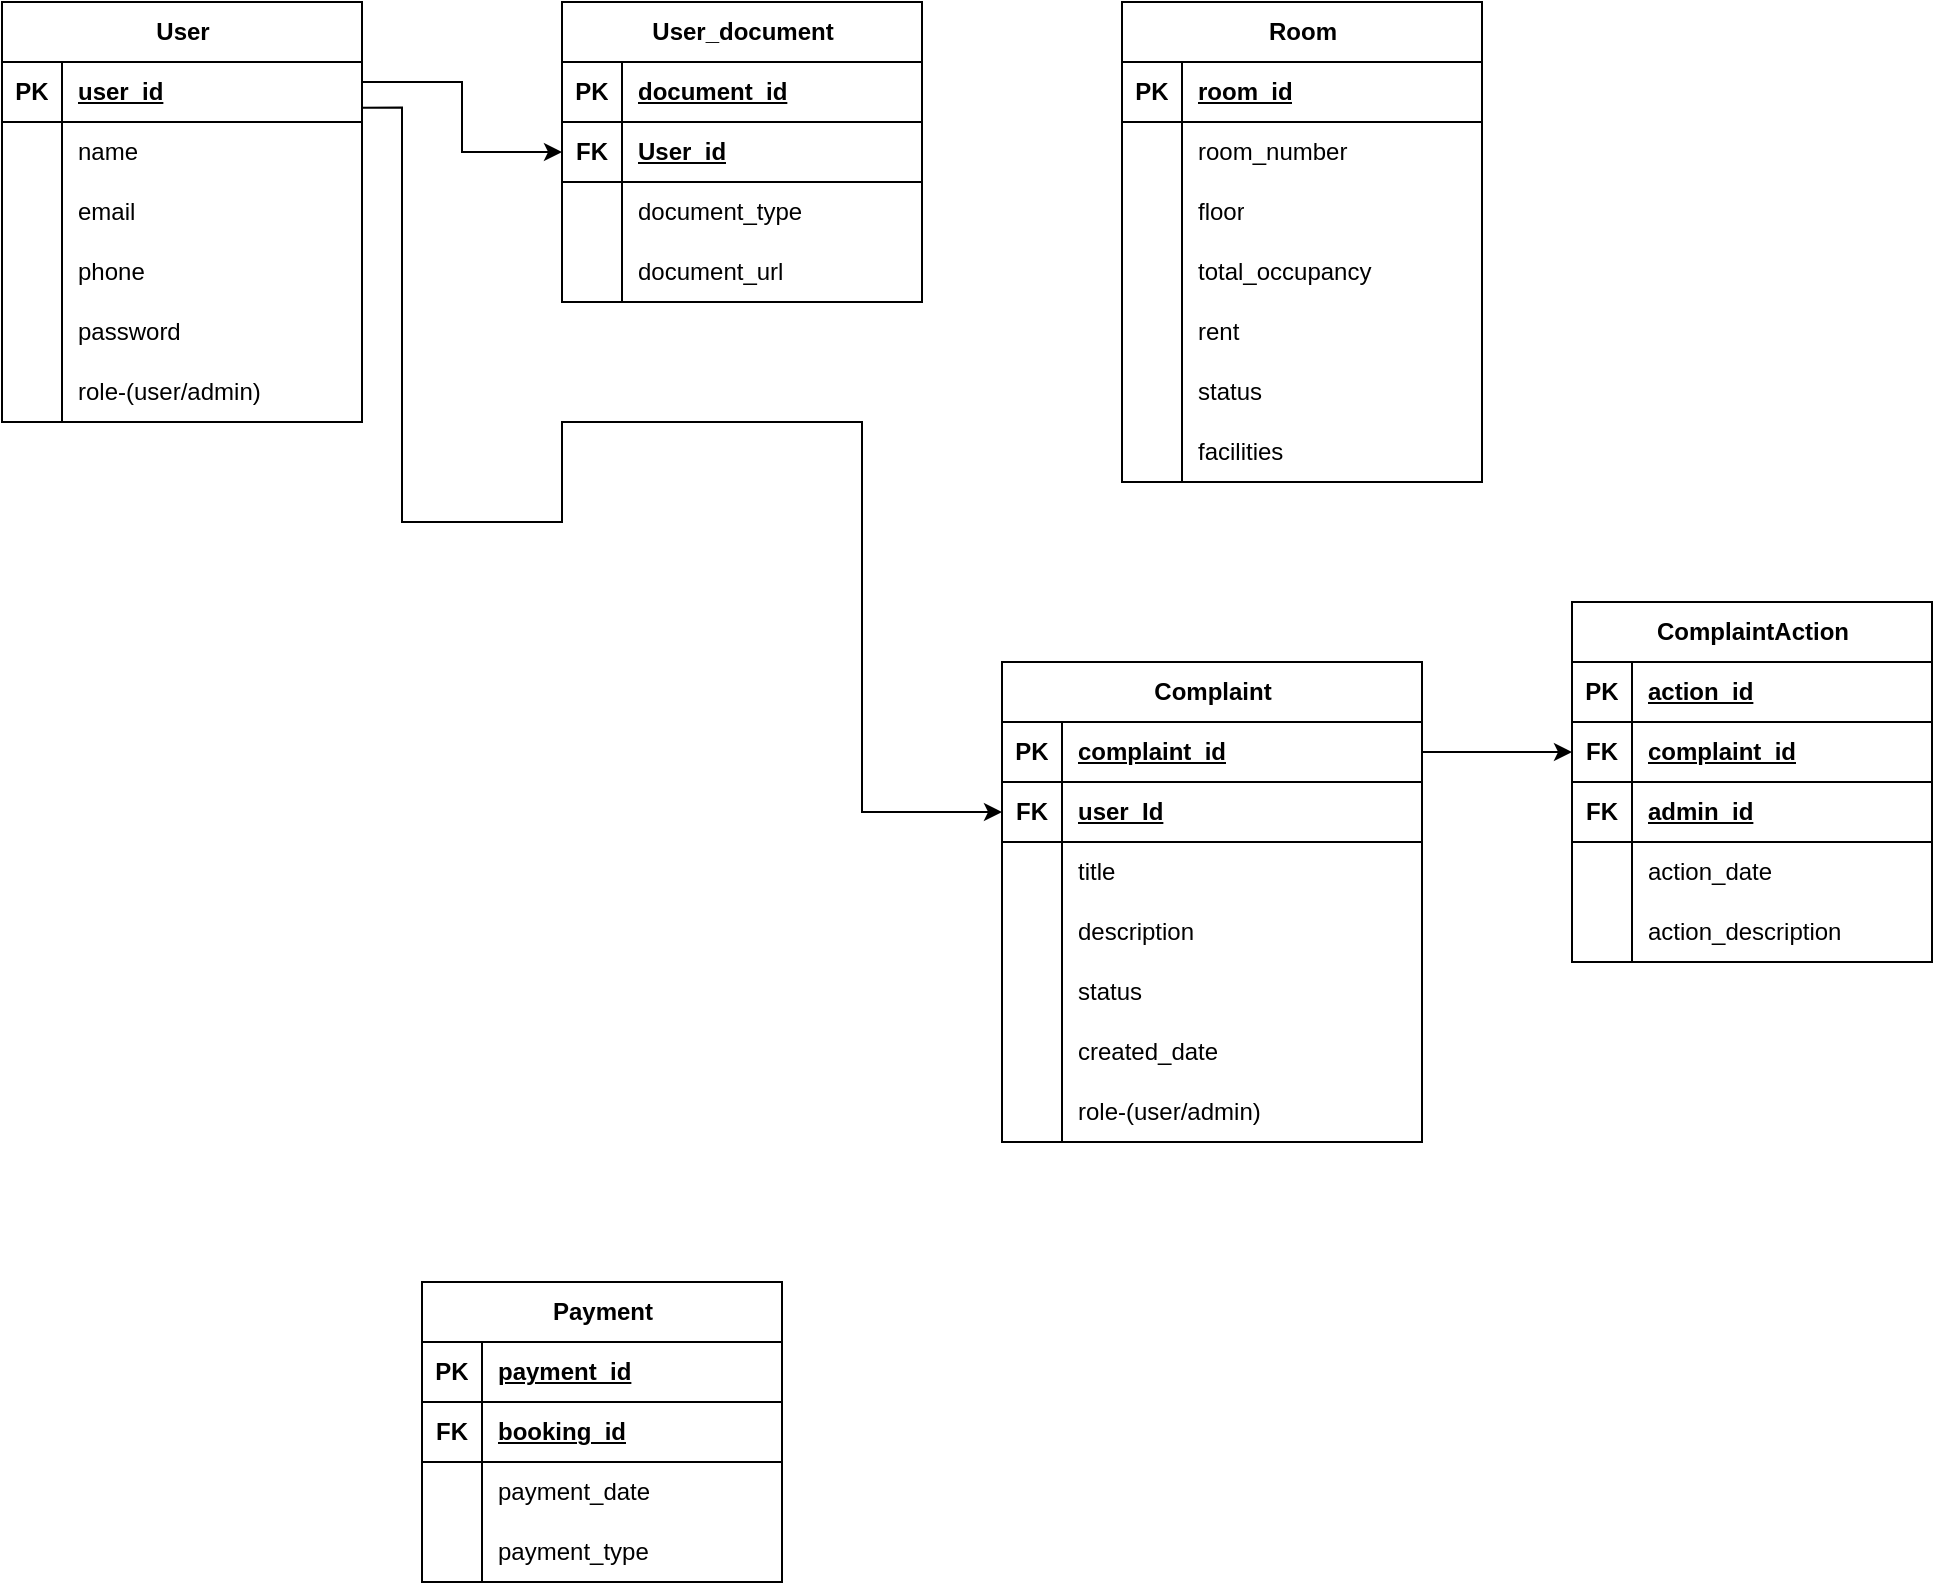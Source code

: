 <mxfile version="26.2.12" pages="3">
  <diagram name="Page-1" id="pjJe3KlL3TkKOOsNJH1Z">
    <mxGraphModel dx="249" dy="-500" grid="1" gridSize="10" guides="1" tooltips="1" connect="1" arrows="1" fold="1" page="1" pageScale="1" pageWidth="850" pageHeight="1100" math="0" shadow="0">
      <root>
        <mxCell id="0" />
        <mxCell id="1" parent="0" />
        <mxCell id="gIAJyKQJxcsXknCAjn5I-2" value="User_document" style="shape=table;startSize=30;container=1;collapsible=1;childLayout=tableLayout;fixedRows=1;rowLines=0;fontStyle=1;align=center;resizeLast=1;html=1;" vertex="1" parent="1">
          <mxGeometry x="1440" y="1140" width="180" height="150" as="geometry">
            <mxRectangle x="1290" y="1320" width="70" height="30" as="alternateBounds" />
          </mxGeometry>
        </mxCell>
        <mxCell id="gIAJyKQJxcsXknCAjn5I-3" value="" style="shape=tableRow;horizontal=0;startSize=0;swimlaneHead=0;swimlaneBody=0;fillColor=none;collapsible=0;dropTarget=0;points=[[0,0.5],[1,0.5]];portConstraint=eastwest;top=0;left=0;right=0;bottom=1;" vertex="1" parent="gIAJyKQJxcsXknCAjn5I-2">
          <mxGeometry y="30" width="180" height="30" as="geometry" />
        </mxCell>
        <mxCell id="gIAJyKQJxcsXknCAjn5I-4" value="PK" style="shape=partialRectangle;connectable=0;fillColor=none;top=0;left=0;bottom=0;right=0;fontStyle=1;overflow=hidden;whiteSpace=wrap;html=1;" vertex="1" parent="gIAJyKQJxcsXknCAjn5I-3">
          <mxGeometry width="30" height="30" as="geometry">
            <mxRectangle width="30" height="30" as="alternateBounds" />
          </mxGeometry>
        </mxCell>
        <mxCell id="gIAJyKQJxcsXknCAjn5I-5" value="document_id" style="shape=partialRectangle;connectable=0;fillColor=none;top=0;left=0;bottom=0;right=0;align=left;spacingLeft=6;fontStyle=5;overflow=hidden;whiteSpace=wrap;html=1;" vertex="1" parent="gIAJyKQJxcsXknCAjn5I-3">
          <mxGeometry x="30" width="150" height="30" as="geometry">
            <mxRectangle width="150" height="30" as="alternateBounds" />
          </mxGeometry>
        </mxCell>
        <mxCell id="gIAJyKQJxcsXknCAjn5I-120" style="shape=tableRow;horizontal=0;startSize=0;swimlaneHead=0;swimlaneBody=0;fillColor=none;collapsible=0;dropTarget=0;points=[[0,0.5],[1,0.5]];portConstraint=eastwest;top=0;left=0;right=0;bottom=1;" vertex="1" parent="gIAJyKQJxcsXknCAjn5I-2">
          <mxGeometry y="60" width="180" height="30" as="geometry" />
        </mxCell>
        <mxCell id="gIAJyKQJxcsXknCAjn5I-121" value="FK" style="shape=partialRectangle;connectable=0;fillColor=none;top=0;left=0;bottom=0;right=0;fontStyle=1;overflow=hidden;whiteSpace=wrap;html=1;" vertex="1" parent="gIAJyKQJxcsXknCAjn5I-120">
          <mxGeometry width="30" height="30" as="geometry">
            <mxRectangle width="30" height="30" as="alternateBounds" />
          </mxGeometry>
        </mxCell>
        <mxCell id="gIAJyKQJxcsXknCAjn5I-122" value="User_id" style="shape=partialRectangle;connectable=0;fillColor=none;top=0;left=0;bottom=0;right=0;align=left;spacingLeft=6;fontStyle=5;overflow=hidden;whiteSpace=wrap;html=1;" vertex="1" parent="gIAJyKQJxcsXknCAjn5I-120">
          <mxGeometry x="30" width="150" height="30" as="geometry">
            <mxRectangle width="150" height="30" as="alternateBounds" />
          </mxGeometry>
        </mxCell>
        <mxCell id="gIAJyKQJxcsXknCAjn5I-6" value="" style="shape=tableRow;horizontal=0;startSize=0;swimlaneHead=0;swimlaneBody=0;fillColor=none;collapsible=0;dropTarget=0;points=[[0,0.5],[1,0.5]];portConstraint=eastwest;top=0;left=0;right=0;bottom=0;" vertex="1" parent="gIAJyKQJxcsXknCAjn5I-2">
          <mxGeometry y="90" width="180" height="30" as="geometry" />
        </mxCell>
        <mxCell id="gIAJyKQJxcsXknCAjn5I-7" value="" style="shape=partialRectangle;connectable=0;fillColor=none;top=0;left=0;bottom=0;right=0;editable=1;overflow=hidden;whiteSpace=wrap;html=1;" vertex="1" parent="gIAJyKQJxcsXknCAjn5I-6">
          <mxGeometry width="30" height="30" as="geometry">
            <mxRectangle width="30" height="30" as="alternateBounds" />
          </mxGeometry>
        </mxCell>
        <mxCell id="gIAJyKQJxcsXknCAjn5I-8" value="document_type" style="shape=partialRectangle;connectable=0;fillColor=none;top=0;left=0;bottom=0;right=0;align=left;spacingLeft=6;overflow=hidden;whiteSpace=wrap;html=1;" vertex="1" parent="gIAJyKQJxcsXknCAjn5I-6">
          <mxGeometry x="30" width="150" height="30" as="geometry">
            <mxRectangle width="150" height="30" as="alternateBounds" />
          </mxGeometry>
        </mxCell>
        <mxCell id="gIAJyKQJxcsXknCAjn5I-9" value="" style="shape=tableRow;horizontal=0;startSize=0;swimlaneHead=0;swimlaneBody=0;fillColor=none;collapsible=0;dropTarget=0;points=[[0,0.5],[1,0.5]];portConstraint=eastwest;top=0;left=0;right=0;bottom=0;" vertex="1" parent="gIAJyKQJxcsXknCAjn5I-2">
          <mxGeometry y="120" width="180" height="30" as="geometry" />
        </mxCell>
        <mxCell id="gIAJyKQJxcsXknCAjn5I-10" value="" style="shape=partialRectangle;connectable=0;fillColor=none;top=0;left=0;bottom=0;right=0;editable=1;overflow=hidden;whiteSpace=wrap;html=1;" vertex="1" parent="gIAJyKQJxcsXknCAjn5I-9">
          <mxGeometry width="30" height="30" as="geometry">
            <mxRectangle width="30" height="30" as="alternateBounds" />
          </mxGeometry>
        </mxCell>
        <mxCell id="gIAJyKQJxcsXknCAjn5I-11" value="document_url" style="shape=partialRectangle;connectable=0;fillColor=none;top=0;left=0;bottom=0;right=0;align=left;spacingLeft=6;overflow=hidden;whiteSpace=wrap;html=1;" vertex="1" parent="gIAJyKQJxcsXknCAjn5I-9">
          <mxGeometry x="30" width="150" height="30" as="geometry">
            <mxRectangle width="150" height="30" as="alternateBounds" />
          </mxGeometry>
        </mxCell>
        <mxCell id="gIAJyKQJxcsXknCAjn5I-30" value="User" style="shape=table;startSize=30;container=1;collapsible=1;childLayout=tableLayout;fixedRows=1;rowLines=0;fontStyle=1;align=center;resizeLast=1;html=1;" vertex="1" parent="1">
          <mxGeometry x="1160" y="1140" width="180" height="210" as="geometry">
            <mxRectangle x="1290" y="1320" width="70" height="30" as="alternateBounds" />
          </mxGeometry>
        </mxCell>
        <mxCell id="gIAJyKQJxcsXknCAjn5I-31" value="" style="shape=tableRow;horizontal=0;startSize=0;swimlaneHead=0;swimlaneBody=0;fillColor=none;collapsible=0;dropTarget=0;points=[[0,0.5],[1,0.5]];portConstraint=eastwest;top=0;left=0;right=0;bottom=1;" vertex="1" parent="gIAJyKQJxcsXknCAjn5I-30">
          <mxGeometry y="30" width="180" height="30" as="geometry" />
        </mxCell>
        <mxCell id="gIAJyKQJxcsXknCAjn5I-32" value="PK" style="shape=partialRectangle;connectable=0;fillColor=none;top=0;left=0;bottom=0;right=0;fontStyle=1;overflow=hidden;whiteSpace=wrap;html=1;" vertex="1" parent="gIAJyKQJxcsXknCAjn5I-31">
          <mxGeometry width="30" height="30" as="geometry">
            <mxRectangle width="30" height="30" as="alternateBounds" />
          </mxGeometry>
        </mxCell>
        <mxCell id="gIAJyKQJxcsXknCAjn5I-33" value="user_id" style="shape=partialRectangle;connectable=0;fillColor=none;top=0;left=0;bottom=0;right=0;align=left;spacingLeft=6;fontStyle=5;overflow=hidden;whiteSpace=wrap;html=1;" vertex="1" parent="gIAJyKQJxcsXknCAjn5I-31">
          <mxGeometry x="30" width="150" height="30" as="geometry">
            <mxRectangle width="150" height="30" as="alternateBounds" />
          </mxGeometry>
        </mxCell>
        <mxCell id="gIAJyKQJxcsXknCAjn5I-34" value="" style="shape=tableRow;horizontal=0;startSize=0;swimlaneHead=0;swimlaneBody=0;fillColor=none;collapsible=0;dropTarget=0;points=[[0,0.5],[1,0.5]];portConstraint=eastwest;top=0;left=0;right=0;bottom=0;" vertex="1" parent="gIAJyKQJxcsXknCAjn5I-30">
          <mxGeometry y="60" width="180" height="30" as="geometry" />
        </mxCell>
        <mxCell id="gIAJyKQJxcsXknCAjn5I-35" value="" style="shape=partialRectangle;connectable=0;fillColor=none;top=0;left=0;bottom=0;right=0;editable=1;overflow=hidden;whiteSpace=wrap;html=1;" vertex="1" parent="gIAJyKQJxcsXknCAjn5I-34">
          <mxGeometry width="30" height="30" as="geometry">
            <mxRectangle width="30" height="30" as="alternateBounds" />
          </mxGeometry>
        </mxCell>
        <mxCell id="gIAJyKQJxcsXknCAjn5I-36" value="name" style="shape=partialRectangle;connectable=0;fillColor=none;top=0;left=0;bottom=0;right=0;align=left;spacingLeft=6;overflow=hidden;whiteSpace=wrap;html=1;" vertex="1" parent="gIAJyKQJxcsXknCAjn5I-34">
          <mxGeometry x="30" width="150" height="30" as="geometry">
            <mxRectangle width="150" height="30" as="alternateBounds" />
          </mxGeometry>
        </mxCell>
        <mxCell id="gIAJyKQJxcsXknCAjn5I-37" value="" style="shape=tableRow;horizontal=0;startSize=0;swimlaneHead=0;swimlaneBody=0;fillColor=none;collapsible=0;dropTarget=0;points=[[0,0.5],[1,0.5]];portConstraint=eastwest;top=0;left=0;right=0;bottom=0;" vertex="1" parent="gIAJyKQJxcsXknCAjn5I-30">
          <mxGeometry y="90" width="180" height="30" as="geometry" />
        </mxCell>
        <mxCell id="gIAJyKQJxcsXknCAjn5I-38" value="" style="shape=partialRectangle;connectable=0;fillColor=none;top=0;left=0;bottom=0;right=0;editable=1;overflow=hidden;whiteSpace=wrap;html=1;" vertex="1" parent="gIAJyKQJxcsXknCAjn5I-37">
          <mxGeometry width="30" height="30" as="geometry">
            <mxRectangle width="30" height="30" as="alternateBounds" />
          </mxGeometry>
        </mxCell>
        <mxCell id="gIAJyKQJxcsXknCAjn5I-39" value="email" style="shape=partialRectangle;connectable=0;fillColor=none;top=0;left=0;bottom=0;right=0;align=left;spacingLeft=6;overflow=hidden;whiteSpace=wrap;html=1;" vertex="1" parent="gIAJyKQJxcsXknCAjn5I-37">
          <mxGeometry x="30" width="150" height="30" as="geometry">
            <mxRectangle width="150" height="30" as="alternateBounds" />
          </mxGeometry>
        </mxCell>
        <mxCell id="gIAJyKQJxcsXknCAjn5I-40" value="" style="shape=tableRow;horizontal=0;startSize=0;swimlaneHead=0;swimlaneBody=0;fillColor=none;collapsible=0;dropTarget=0;points=[[0,0.5],[1,0.5]];portConstraint=eastwest;top=0;left=0;right=0;bottom=0;" vertex="1" parent="gIAJyKQJxcsXknCAjn5I-30">
          <mxGeometry y="120" width="180" height="30" as="geometry" />
        </mxCell>
        <mxCell id="gIAJyKQJxcsXknCAjn5I-41" value="" style="shape=partialRectangle;connectable=0;fillColor=none;top=0;left=0;bottom=0;right=0;editable=1;overflow=hidden;whiteSpace=wrap;html=1;" vertex="1" parent="gIAJyKQJxcsXknCAjn5I-40">
          <mxGeometry width="30" height="30" as="geometry">
            <mxRectangle width="30" height="30" as="alternateBounds" />
          </mxGeometry>
        </mxCell>
        <mxCell id="gIAJyKQJxcsXknCAjn5I-42" value="phone" style="shape=partialRectangle;connectable=0;fillColor=none;top=0;left=0;bottom=0;right=0;align=left;spacingLeft=6;overflow=hidden;whiteSpace=wrap;html=1;" vertex="1" parent="gIAJyKQJxcsXknCAjn5I-40">
          <mxGeometry x="30" width="150" height="30" as="geometry">
            <mxRectangle width="150" height="30" as="alternateBounds" />
          </mxGeometry>
        </mxCell>
        <mxCell id="gIAJyKQJxcsXknCAjn5I-43" style="shape=tableRow;horizontal=0;startSize=0;swimlaneHead=0;swimlaneBody=0;fillColor=none;collapsible=0;dropTarget=0;points=[[0,0.5],[1,0.5]];portConstraint=eastwest;top=0;left=0;right=0;bottom=0;" vertex="1" parent="gIAJyKQJxcsXknCAjn5I-30">
          <mxGeometry y="150" width="180" height="30" as="geometry" />
        </mxCell>
        <mxCell id="gIAJyKQJxcsXknCAjn5I-44" style="shape=partialRectangle;connectable=0;fillColor=none;top=0;left=0;bottom=0;right=0;editable=1;overflow=hidden;whiteSpace=wrap;html=1;" vertex="1" parent="gIAJyKQJxcsXknCAjn5I-43">
          <mxGeometry width="30" height="30" as="geometry">
            <mxRectangle width="30" height="30" as="alternateBounds" />
          </mxGeometry>
        </mxCell>
        <mxCell id="gIAJyKQJxcsXknCAjn5I-45" value="password" style="shape=partialRectangle;connectable=0;fillColor=none;top=0;left=0;bottom=0;right=0;align=left;spacingLeft=6;overflow=hidden;whiteSpace=wrap;html=1;" vertex="1" parent="gIAJyKQJxcsXknCAjn5I-43">
          <mxGeometry x="30" width="150" height="30" as="geometry">
            <mxRectangle width="150" height="30" as="alternateBounds" />
          </mxGeometry>
        </mxCell>
        <mxCell id="gIAJyKQJxcsXknCAjn5I-46" style="shape=tableRow;horizontal=0;startSize=0;swimlaneHead=0;swimlaneBody=0;fillColor=none;collapsible=0;dropTarget=0;points=[[0,0.5],[1,0.5]];portConstraint=eastwest;top=0;left=0;right=0;bottom=0;" vertex="1" parent="gIAJyKQJxcsXknCAjn5I-30">
          <mxGeometry y="180" width="180" height="30" as="geometry" />
        </mxCell>
        <mxCell id="gIAJyKQJxcsXknCAjn5I-47" style="shape=partialRectangle;connectable=0;fillColor=none;top=0;left=0;bottom=0;right=0;editable=1;overflow=hidden;whiteSpace=wrap;html=1;" vertex="1" parent="gIAJyKQJxcsXknCAjn5I-46">
          <mxGeometry width="30" height="30" as="geometry">
            <mxRectangle width="30" height="30" as="alternateBounds" />
          </mxGeometry>
        </mxCell>
        <mxCell id="gIAJyKQJxcsXknCAjn5I-48" value="role-(user/admin)" style="shape=partialRectangle;connectable=0;fillColor=none;top=0;left=0;bottom=0;right=0;align=left;spacingLeft=6;overflow=hidden;whiteSpace=wrap;html=1;" vertex="1" parent="gIAJyKQJxcsXknCAjn5I-46">
          <mxGeometry x="30" width="150" height="30" as="geometry">
            <mxRectangle width="150" height="30" as="alternateBounds" />
          </mxGeometry>
        </mxCell>
        <mxCell id="gIAJyKQJxcsXknCAjn5I-73" value="Room" style="shape=table;startSize=30;container=1;collapsible=1;childLayout=tableLayout;fixedRows=1;rowLines=0;fontStyle=1;align=center;resizeLast=1;html=1;" vertex="1" parent="1">
          <mxGeometry x="1720" y="1140" width="180" height="240" as="geometry">
            <mxRectangle x="1290" y="1320" width="70" height="30" as="alternateBounds" />
          </mxGeometry>
        </mxCell>
        <mxCell id="gIAJyKQJxcsXknCAjn5I-74" value="" style="shape=tableRow;horizontal=0;startSize=0;swimlaneHead=0;swimlaneBody=0;fillColor=none;collapsible=0;dropTarget=0;points=[[0,0.5],[1,0.5]];portConstraint=eastwest;top=0;left=0;right=0;bottom=1;" vertex="1" parent="gIAJyKQJxcsXknCAjn5I-73">
          <mxGeometry y="30" width="180" height="30" as="geometry" />
        </mxCell>
        <mxCell id="gIAJyKQJxcsXknCAjn5I-75" value="PK" style="shape=partialRectangle;connectable=0;fillColor=none;top=0;left=0;bottom=0;right=0;fontStyle=1;overflow=hidden;whiteSpace=wrap;html=1;" vertex="1" parent="gIAJyKQJxcsXknCAjn5I-74">
          <mxGeometry width="30" height="30" as="geometry">
            <mxRectangle width="30" height="30" as="alternateBounds" />
          </mxGeometry>
        </mxCell>
        <mxCell id="gIAJyKQJxcsXknCAjn5I-76" value="room_id" style="shape=partialRectangle;connectable=0;fillColor=none;top=0;left=0;bottom=0;right=0;align=left;spacingLeft=6;fontStyle=5;overflow=hidden;whiteSpace=wrap;html=1;" vertex="1" parent="gIAJyKQJxcsXknCAjn5I-74">
          <mxGeometry x="30" width="150" height="30" as="geometry">
            <mxRectangle width="150" height="30" as="alternateBounds" />
          </mxGeometry>
        </mxCell>
        <mxCell id="gIAJyKQJxcsXknCAjn5I-77" value="" style="shape=tableRow;horizontal=0;startSize=0;swimlaneHead=0;swimlaneBody=0;fillColor=none;collapsible=0;dropTarget=0;points=[[0,0.5],[1,0.5]];portConstraint=eastwest;top=0;left=0;right=0;bottom=0;" vertex="1" parent="gIAJyKQJxcsXknCAjn5I-73">
          <mxGeometry y="60" width="180" height="30" as="geometry" />
        </mxCell>
        <mxCell id="gIAJyKQJxcsXknCAjn5I-78" value="" style="shape=partialRectangle;connectable=0;fillColor=none;top=0;left=0;bottom=0;right=0;editable=1;overflow=hidden;whiteSpace=wrap;html=1;" vertex="1" parent="gIAJyKQJxcsXknCAjn5I-77">
          <mxGeometry width="30" height="30" as="geometry">
            <mxRectangle width="30" height="30" as="alternateBounds" />
          </mxGeometry>
        </mxCell>
        <mxCell id="gIAJyKQJxcsXknCAjn5I-79" value="room_number" style="shape=partialRectangle;connectable=0;fillColor=none;top=0;left=0;bottom=0;right=0;align=left;spacingLeft=6;overflow=hidden;whiteSpace=wrap;html=1;" vertex="1" parent="gIAJyKQJxcsXknCAjn5I-77">
          <mxGeometry x="30" width="150" height="30" as="geometry">
            <mxRectangle width="150" height="30" as="alternateBounds" />
          </mxGeometry>
        </mxCell>
        <mxCell id="gIAJyKQJxcsXknCAjn5I-80" value="" style="shape=tableRow;horizontal=0;startSize=0;swimlaneHead=0;swimlaneBody=0;fillColor=none;collapsible=0;dropTarget=0;points=[[0,0.5],[1,0.5]];portConstraint=eastwest;top=0;left=0;right=0;bottom=0;" vertex="1" parent="gIAJyKQJxcsXknCAjn5I-73">
          <mxGeometry y="90" width="180" height="30" as="geometry" />
        </mxCell>
        <mxCell id="gIAJyKQJxcsXknCAjn5I-81" value="" style="shape=partialRectangle;connectable=0;fillColor=none;top=0;left=0;bottom=0;right=0;editable=1;overflow=hidden;whiteSpace=wrap;html=1;" vertex="1" parent="gIAJyKQJxcsXknCAjn5I-80">
          <mxGeometry width="30" height="30" as="geometry">
            <mxRectangle width="30" height="30" as="alternateBounds" />
          </mxGeometry>
        </mxCell>
        <mxCell id="gIAJyKQJxcsXknCAjn5I-82" value="floor" style="shape=partialRectangle;connectable=0;fillColor=none;top=0;left=0;bottom=0;right=0;align=left;spacingLeft=6;overflow=hidden;whiteSpace=wrap;html=1;" vertex="1" parent="gIAJyKQJxcsXknCAjn5I-80">
          <mxGeometry x="30" width="150" height="30" as="geometry">
            <mxRectangle width="150" height="30" as="alternateBounds" />
          </mxGeometry>
        </mxCell>
        <mxCell id="gIAJyKQJxcsXknCAjn5I-83" value="" style="shape=tableRow;horizontal=0;startSize=0;swimlaneHead=0;swimlaneBody=0;fillColor=none;collapsible=0;dropTarget=0;points=[[0,0.5],[1,0.5]];portConstraint=eastwest;top=0;left=0;right=0;bottom=0;" vertex="1" parent="gIAJyKQJxcsXknCAjn5I-73">
          <mxGeometry y="120" width="180" height="30" as="geometry" />
        </mxCell>
        <mxCell id="gIAJyKQJxcsXknCAjn5I-84" value="" style="shape=partialRectangle;connectable=0;fillColor=none;top=0;left=0;bottom=0;right=0;editable=1;overflow=hidden;whiteSpace=wrap;html=1;" vertex="1" parent="gIAJyKQJxcsXknCAjn5I-83">
          <mxGeometry width="30" height="30" as="geometry">
            <mxRectangle width="30" height="30" as="alternateBounds" />
          </mxGeometry>
        </mxCell>
        <mxCell id="gIAJyKQJxcsXknCAjn5I-85" value="total_occupancy" style="shape=partialRectangle;connectable=0;fillColor=none;top=0;left=0;bottom=0;right=0;align=left;spacingLeft=6;overflow=hidden;whiteSpace=wrap;html=1;" vertex="1" parent="gIAJyKQJxcsXknCAjn5I-83">
          <mxGeometry x="30" width="150" height="30" as="geometry">
            <mxRectangle width="150" height="30" as="alternateBounds" />
          </mxGeometry>
        </mxCell>
        <mxCell id="gIAJyKQJxcsXknCAjn5I-86" style="shape=tableRow;horizontal=0;startSize=0;swimlaneHead=0;swimlaneBody=0;fillColor=none;collapsible=0;dropTarget=0;points=[[0,0.5],[1,0.5]];portConstraint=eastwest;top=0;left=0;right=0;bottom=0;" vertex="1" parent="gIAJyKQJxcsXknCAjn5I-73">
          <mxGeometry y="150" width="180" height="30" as="geometry" />
        </mxCell>
        <mxCell id="gIAJyKQJxcsXknCAjn5I-87" style="shape=partialRectangle;connectable=0;fillColor=none;top=0;left=0;bottom=0;right=0;editable=1;overflow=hidden;whiteSpace=wrap;html=1;" vertex="1" parent="gIAJyKQJxcsXknCAjn5I-86">
          <mxGeometry width="30" height="30" as="geometry">
            <mxRectangle width="30" height="30" as="alternateBounds" />
          </mxGeometry>
        </mxCell>
        <mxCell id="gIAJyKQJxcsXknCAjn5I-88" value="rent" style="shape=partialRectangle;connectable=0;fillColor=none;top=0;left=0;bottom=0;right=0;align=left;spacingLeft=6;overflow=hidden;whiteSpace=wrap;html=1;" vertex="1" parent="gIAJyKQJxcsXknCAjn5I-86">
          <mxGeometry x="30" width="150" height="30" as="geometry">
            <mxRectangle width="150" height="30" as="alternateBounds" />
          </mxGeometry>
        </mxCell>
        <mxCell id="gIAJyKQJxcsXknCAjn5I-89" style="shape=tableRow;horizontal=0;startSize=0;swimlaneHead=0;swimlaneBody=0;fillColor=none;collapsible=0;dropTarget=0;points=[[0,0.5],[1,0.5]];portConstraint=eastwest;top=0;left=0;right=0;bottom=0;" vertex="1" parent="gIAJyKQJxcsXknCAjn5I-73">
          <mxGeometry y="180" width="180" height="30" as="geometry" />
        </mxCell>
        <mxCell id="gIAJyKQJxcsXknCAjn5I-90" style="shape=partialRectangle;connectable=0;fillColor=none;top=0;left=0;bottom=0;right=0;editable=1;overflow=hidden;whiteSpace=wrap;html=1;" vertex="1" parent="gIAJyKQJxcsXknCAjn5I-89">
          <mxGeometry width="30" height="30" as="geometry">
            <mxRectangle width="30" height="30" as="alternateBounds" />
          </mxGeometry>
        </mxCell>
        <mxCell id="gIAJyKQJxcsXknCAjn5I-91" value="status" style="shape=partialRectangle;connectable=0;fillColor=none;top=0;left=0;bottom=0;right=0;align=left;spacingLeft=6;overflow=hidden;whiteSpace=wrap;html=1;" vertex="1" parent="gIAJyKQJxcsXknCAjn5I-89">
          <mxGeometry x="30" width="150" height="30" as="geometry">
            <mxRectangle width="150" height="30" as="alternateBounds" />
          </mxGeometry>
        </mxCell>
        <mxCell id="gIAJyKQJxcsXknCAjn5I-95" style="shape=tableRow;horizontal=0;startSize=0;swimlaneHead=0;swimlaneBody=0;fillColor=none;collapsible=0;dropTarget=0;points=[[0,0.5],[1,0.5]];portConstraint=eastwest;top=0;left=0;right=0;bottom=0;" vertex="1" parent="gIAJyKQJxcsXknCAjn5I-73">
          <mxGeometry y="210" width="180" height="30" as="geometry" />
        </mxCell>
        <mxCell id="gIAJyKQJxcsXknCAjn5I-96" style="shape=partialRectangle;connectable=0;fillColor=none;top=0;left=0;bottom=0;right=0;editable=1;overflow=hidden;whiteSpace=wrap;html=1;" vertex="1" parent="gIAJyKQJxcsXknCAjn5I-95">
          <mxGeometry width="30" height="30" as="geometry">
            <mxRectangle width="30" height="30" as="alternateBounds" />
          </mxGeometry>
        </mxCell>
        <mxCell id="gIAJyKQJxcsXknCAjn5I-97" value="facilities" style="shape=partialRectangle;connectable=0;fillColor=none;top=0;left=0;bottom=0;right=0;align=left;spacingLeft=6;overflow=hidden;whiteSpace=wrap;html=1;" vertex="1" parent="gIAJyKQJxcsXknCAjn5I-95">
          <mxGeometry x="30" width="150" height="30" as="geometry">
            <mxRectangle width="150" height="30" as="alternateBounds" />
          </mxGeometry>
        </mxCell>
        <mxCell id="gIAJyKQJxcsXknCAjn5I-124" value="ComplaintAction" style="shape=table;startSize=30;container=1;collapsible=1;childLayout=tableLayout;fixedRows=1;rowLines=0;fontStyle=1;align=center;resizeLast=1;html=1;" vertex="1" parent="1">
          <mxGeometry x="1945" y="1440" width="180" height="180" as="geometry">
            <mxRectangle x="1290" y="1320" width="70" height="30" as="alternateBounds" />
          </mxGeometry>
        </mxCell>
        <mxCell id="gIAJyKQJxcsXknCAjn5I-125" value="" style="shape=tableRow;horizontal=0;startSize=0;swimlaneHead=0;swimlaneBody=0;fillColor=none;collapsible=0;dropTarget=0;points=[[0,0.5],[1,0.5]];portConstraint=eastwest;top=0;left=0;right=0;bottom=1;" vertex="1" parent="gIAJyKQJxcsXknCAjn5I-124">
          <mxGeometry y="30" width="180" height="30" as="geometry" />
        </mxCell>
        <mxCell id="gIAJyKQJxcsXknCAjn5I-126" value="PK" style="shape=partialRectangle;connectable=0;fillColor=none;top=0;left=0;bottom=0;right=0;fontStyle=1;overflow=hidden;whiteSpace=wrap;html=1;" vertex="1" parent="gIAJyKQJxcsXknCAjn5I-125">
          <mxGeometry width="30" height="30" as="geometry">
            <mxRectangle width="30" height="30" as="alternateBounds" />
          </mxGeometry>
        </mxCell>
        <mxCell id="gIAJyKQJxcsXknCAjn5I-127" value="action_id" style="shape=partialRectangle;connectable=0;fillColor=none;top=0;left=0;bottom=0;right=0;align=left;spacingLeft=6;fontStyle=5;overflow=hidden;whiteSpace=wrap;html=1;" vertex="1" parent="gIAJyKQJxcsXknCAjn5I-125">
          <mxGeometry x="30" width="150" height="30" as="geometry">
            <mxRectangle width="150" height="30" as="alternateBounds" />
          </mxGeometry>
        </mxCell>
        <mxCell id="gIAJyKQJxcsXknCAjn5I-128" style="shape=tableRow;horizontal=0;startSize=0;swimlaneHead=0;swimlaneBody=0;fillColor=none;collapsible=0;dropTarget=0;points=[[0,0.5],[1,0.5]];portConstraint=eastwest;top=0;left=0;right=0;bottom=1;" vertex="1" parent="gIAJyKQJxcsXknCAjn5I-124">
          <mxGeometry y="60" width="180" height="30" as="geometry" />
        </mxCell>
        <mxCell id="gIAJyKQJxcsXknCAjn5I-129" value="FK" style="shape=partialRectangle;connectable=0;fillColor=none;top=0;left=0;bottom=0;right=0;fontStyle=1;overflow=hidden;whiteSpace=wrap;html=1;" vertex="1" parent="gIAJyKQJxcsXknCAjn5I-128">
          <mxGeometry width="30" height="30" as="geometry">
            <mxRectangle width="30" height="30" as="alternateBounds" />
          </mxGeometry>
        </mxCell>
        <mxCell id="gIAJyKQJxcsXknCAjn5I-130" value="complaint_id" style="shape=partialRectangle;connectable=0;fillColor=none;top=0;left=0;bottom=0;right=0;align=left;spacingLeft=6;fontStyle=5;overflow=hidden;whiteSpace=wrap;html=1;" vertex="1" parent="gIAJyKQJxcsXknCAjn5I-128">
          <mxGeometry x="30" width="150" height="30" as="geometry">
            <mxRectangle width="150" height="30" as="alternateBounds" />
          </mxGeometry>
        </mxCell>
        <mxCell id="gIAJyKQJxcsXknCAjn5I-146" style="shape=tableRow;horizontal=0;startSize=0;swimlaneHead=0;swimlaneBody=0;fillColor=none;collapsible=0;dropTarget=0;points=[[0,0.5],[1,0.5]];portConstraint=eastwest;top=0;left=0;right=0;bottom=1;" vertex="1" parent="gIAJyKQJxcsXknCAjn5I-124">
          <mxGeometry y="90" width="180" height="30" as="geometry" />
        </mxCell>
        <mxCell id="gIAJyKQJxcsXknCAjn5I-147" value="FK" style="shape=partialRectangle;connectable=0;fillColor=none;top=0;left=0;bottom=0;right=0;fontStyle=1;overflow=hidden;whiteSpace=wrap;html=1;" vertex="1" parent="gIAJyKQJxcsXknCAjn5I-146">
          <mxGeometry width="30" height="30" as="geometry">
            <mxRectangle width="30" height="30" as="alternateBounds" />
          </mxGeometry>
        </mxCell>
        <mxCell id="gIAJyKQJxcsXknCAjn5I-148" value="admin_id" style="shape=partialRectangle;connectable=0;fillColor=none;top=0;left=0;bottom=0;right=0;align=left;spacingLeft=6;fontStyle=5;overflow=hidden;whiteSpace=wrap;html=1;" vertex="1" parent="gIAJyKQJxcsXknCAjn5I-146">
          <mxGeometry x="30" width="150" height="30" as="geometry">
            <mxRectangle width="150" height="30" as="alternateBounds" />
          </mxGeometry>
        </mxCell>
        <mxCell id="gIAJyKQJxcsXknCAjn5I-131" value="" style="shape=tableRow;horizontal=0;startSize=0;swimlaneHead=0;swimlaneBody=0;fillColor=none;collapsible=0;dropTarget=0;points=[[0,0.5],[1,0.5]];portConstraint=eastwest;top=0;left=0;right=0;bottom=0;" vertex="1" parent="gIAJyKQJxcsXknCAjn5I-124">
          <mxGeometry y="120" width="180" height="30" as="geometry" />
        </mxCell>
        <mxCell id="gIAJyKQJxcsXknCAjn5I-132" value="" style="shape=partialRectangle;connectable=0;fillColor=none;top=0;left=0;bottom=0;right=0;editable=1;overflow=hidden;whiteSpace=wrap;html=1;" vertex="1" parent="gIAJyKQJxcsXknCAjn5I-131">
          <mxGeometry width="30" height="30" as="geometry">
            <mxRectangle width="30" height="30" as="alternateBounds" />
          </mxGeometry>
        </mxCell>
        <mxCell id="gIAJyKQJxcsXknCAjn5I-133" value="action_date" style="shape=partialRectangle;connectable=0;fillColor=none;top=0;left=0;bottom=0;right=0;align=left;spacingLeft=6;overflow=hidden;whiteSpace=wrap;html=1;" vertex="1" parent="gIAJyKQJxcsXknCAjn5I-131">
          <mxGeometry x="30" width="150" height="30" as="geometry">
            <mxRectangle width="150" height="30" as="alternateBounds" />
          </mxGeometry>
        </mxCell>
        <mxCell id="gIAJyKQJxcsXknCAjn5I-134" value="" style="shape=tableRow;horizontal=0;startSize=0;swimlaneHead=0;swimlaneBody=0;fillColor=none;collapsible=0;dropTarget=0;points=[[0,0.5],[1,0.5]];portConstraint=eastwest;top=0;left=0;right=0;bottom=0;" vertex="1" parent="gIAJyKQJxcsXknCAjn5I-124">
          <mxGeometry y="150" width="180" height="30" as="geometry" />
        </mxCell>
        <mxCell id="gIAJyKQJxcsXknCAjn5I-135" value="" style="shape=partialRectangle;connectable=0;fillColor=none;top=0;left=0;bottom=0;right=0;editable=1;overflow=hidden;whiteSpace=wrap;html=1;" vertex="1" parent="gIAJyKQJxcsXknCAjn5I-134">
          <mxGeometry width="30" height="30" as="geometry">
            <mxRectangle width="30" height="30" as="alternateBounds" />
          </mxGeometry>
        </mxCell>
        <mxCell id="gIAJyKQJxcsXknCAjn5I-136" value="action_description" style="shape=partialRectangle;connectable=0;fillColor=none;top=0;left=0;bottom=0;right=0;align=left;spacingLeft=6;overflow=hidden;whiteSpace=wrap;html=1;" vertex="1" parent="gIAJyKQJxcsXknCAjn5I-134">
          <mxGeometry x="30" width="150" height="30" as="geometry">
            <mxRectangle width="150" height="30" as="alternateBounds" />
          </mxGeometry>
        </mxCell>
        <mxCell id="gIAJyKQJxcsXknCAjn5I-149" value="Payment" style="shape=table;startSize=30;container=1;collapsible=1;childLayout=tableLayout;fixedRows=1;rowLines=0;fontStyle=1;align=center;resizeLast=1;html=1;" vertex="1" parent="1">
          <mxGeometry x="1370" y="1780" width="180" height="150" as="geometry">
            <mxRectangle x="1290" y="1320" width="70" height="30" as="alternateBounds" />
          </mxGeometry>
        </mxCell>
        <mxCell id="gIAJyKQJxcsXknCAjn5I-150" value="" style="shape=tableRow;horizontal=0;startSize=0;swimlaneHead=0;swimlaneBody=0;fillColor=none;collapsible=0;dropTarget=0;points=[[0,0.5],[1,0.5]];portConstraint=eastwest;top=0;left=0;right=0;bottom=1;" vertex="1" parent="gIAJyKQJxcsXknCAjn5I-149">
          <mxGeometry y="30" width="180" height="30" as="geometry" />
        </mxCell>
        <mxCell id="gIAJyKQJxcsXknCAjn5I-151" value="PK" style="shape=partialRectangle;connectable=0;fillColor=none;top=0;left=0;bottom=0;right=0;fontStyle=1;overflow=hidden;whiteSpace=wrap;html=1;" vertex="1" parent="gIAJyKQJxcsXknCAjn5I-150">
          <mxGeometry width="30" height="30" as="geometry">
            <mxRectangle width="30" height="30" as="alternateBounds" />
          </mxGeometry>
        </mxCell>
        <mxCell id="gIAJyKQJxcsXknCAjn5I-152" value="payment_id" style="shape=partialRectangle;connectable=0;fillColor=none;top=0;left=0;bottom=0;right=0;align=left;spacingLeft=6;fontStyle=5;overflow=hidden;whiteSpace=wrap;html=1;" vertex="1" parent="gIAJyKQJxcsXknCAjn5I-150">
          <mxGeometry x="30" width="150" height="30" as="geometry">
            <mxRectangle width="150" height="30" as="alternateBounds" />
          </mxGeometry>
        </mxCell>
        <mxCell id="gIAJyKQJxcsXknCAjn5I-153" style="shape=tableRow;horizontal=0;startSize=0;swimlaneHead=0;swimlaneBody=0;fillColor=none;collapsible=0;dropTarget=0;points=[[0,0.5],[1,0.5]];portConstraint=eastwest;top=0;left=0;right=0;bottom=1;" vertex="1" parent="gIAJyKQJxcsXknCAjn5I-149">
          <mxGeometry y="60" width="180" height="30" as="geometry" />
        </mxCell>
        <mxCell id="gIAJyKQJxcsXknCAjn5I-154" value="FK" style="shape=partialRectangle;connectable=0;fillColor=none;top=0;left=0;bottom=0;right=0;fontStyle=1;overflow=hidden;whiteSpace=wrap;html=1;" vertex="1" parent="gIAJyKQJxcsXknCAjn5I-153">
          <mxGeometry width="30" height="30" as="geometry">
            <mxRectangle width="30" height="30" as="alternateBounds" />
          </mxGeometry>
        </mxCell>
        <mxCell id="gIAJyKQJxcsXknCAjn5I-155" value="booking_id" style="shape=partialRectangle;connectable=0;fillColor=none;top=0;left=0;bottom=0;right=0;align=left;spacingLeft=6;fontStyle=5;overflow=hidden;whiteSpace=wrap;html=1;" vertex="1" parent="gIAJyKQJxcsXknCAjn5I-153">
          <mxGeometry x="30" width="150" height="30" as="geometry">
            <mxRectangle width="150" height="30" as="alternateBounds" />
          </mxGeometry>
        </mxCell>
        <mxCell id="gIAJyKQJxcsXknCAjn5I-159" value="" style="shape=tableRow;horizontal=0;startSize=0;swimlaneHead=0;swimlaneBody=0;fillColor=none;collapsible=0;dropTarget=0;points=[[0,0.5],[1,0.5]];portConstraint=eastwest;top=0;left=0;right=0;bottom=0;" vertex="1" parent="gIAJyKQJxcsXknCAjn5I-149">
          <mxGeometry y="90" width="180" height="30" as="geometry" />
        </mxCell>
        <mxCell id="gIAJyKQJxcsXknCAjn5I-160" value="" style="shape=partialRectangle;connectable=0;fillColor=none;top=0;left=0;bottom=0;right=0;editable=1;overflow=hidden;whiteSpace=wrap;html=1;" vertex="1" parent="gIAJyKQJxcsXknCAjn5I-159">
          <mxGeometry width="30" height="30" as="geometry">
            <mxRectangle width="30" height="30" as="alternateBounds" />
          </mxGeometry>
        </mxCell>
        <mxCell id="gIAJyKQJxcsXknCAjn5I-161" value="payment_date" style="shape=partialRectangle;connectable=0;fillColor=none;top=0;left=0;bottom=0;right=0;align=left;spacingLeft=6;overflow=hidden;whiteSpace=wrap;html=1;" vertex="1" parent="gIAJyKQJxcsXknCAjn5I-159">
          <mxGeometry x="30" width="150" height="30" as="geometry">
            <mxRectangle width="150" height="30" as="alternateBounds" />
          </mxGeometry>
        </mxCell>
        <mxCell id="gIAJyKQJxcsXknCAjn5I-162" value="" style="shape=tableRow;horizontal=0;startSize=0;swimlaneHead=0;swimlaneBody=0;fillColor=none;collapsible=0;dropTarget=0;points=[[0,0.5],[1,0.5]];portConstraint=eastwest;top=0;left=0;right=0;bottom=0;" vertex="1" parent="gIAJyKQJxcsXknCAjn5I-149">
          <mxGeometry y="120" width="180" height="30" as="geometry" />
        </mxCell>
        <mxCell id="gIAJyKQJxcsXknCAjn5I-163" value="" style="shape=partialRectangle;connectable=0;fillColor=none;top=0;left=0;bottom=0;right=0;editable=1;overflow=hidden;whiteSpace=wrap;html=1;" vertex="1" parent="gIAJyKQJxcsXknCAjn5I-162">
          <mxGeometry width="30" height="30" as="geometry">
            <mxRectangle width="30" height="30" as="alternateBounds" />
          </mxGeometry>
        </mxCell>
        <mxCell id="gIAJyKQJxcsXknCAjn5I-164" value="payment_type" style="shape=partialRectangle;connectable=0;fillColor=none;top=0;left=0;bottom=0;right=0;align=left;spacingLeft=6;overflow=hidden;whiteSpace=wrap;html=1;" vertex="1" parent="gIAJyKQJxcsXknCAjn5I-162">
          <mxGeometry x="30" width="150" height="30" as="geometry">
            <mxRectangle width="150" height="30" as="alternateBounds" />
          </mxGeometry>
        </mxCell>
        <mxCell id="gIAJyKQJxcsXknCAjn5I-98" value="Complaint" style="shape=table;startSize=30;container=1;collapsible=1;childLayout=tableLayout;fixedRows=1;rowLines=0;fontStyle=1;align=center;resizeLast=1;html=1;" vertex="1" parent="1">
          <mxGeometry x="1660" y="1470" width="210" height="240" as="geometry">
            <mxRectangle x="1290" y="1320" width="70" height="30" as="alternateBounds" />
          </mxGeometry>
        </mxCell>
        <mxCell id="gIAJyKQJxcsXknCAjn5I-99" value="" style="shape=tableRow;horizontal=0;startSize=0;swimlaneHead=0;swimlaneBody=0;fillColor=none;collapsible=0;dropTarget=0;points=[[0,0.5],[1,0.5]];portConstraint=eastwest;top=0;left=0;right=0;bottom=1;" vertex="1" parent="gIAJyKQJxcsXknCAjn5I-98">
          <mxGeometry y="30" width="210" height="30" as="geometry" />
        </mxCell>
        <mxCell id="gIAJyKQJxcsXknCAjn5I-100" value="PK" style="shape=partialRectangle;connectable=0;fillColor=none;top=0;left=0;bottom=0;right=0;fontStyle=1;overflow=hidden;whiteSpace=wrap;html=1;" vertex="1" parent="gIAJyKQJxcsXknCAjn5I-99">
          <mxGeometry width="30" height="30" as="geometry">
            <mxRectangle width="30" height="30" as="alternateBounds" />
          </mxGeometry>
        </mxCell>
        <mxCell id="gIAJyKQJxcsXknCAjn5I-101" value="complaint_id" style="shape=partialRectangle;connectable=0;fillColor=none;top=0;left=0;bottom=0;right=0;align=left;spacingLeft=6;fontStyle=5;overflow=hidden;whiteSpace=wrap;html=1;" vertex="1" parent="gIAJyKQJxcsXknCAjn5I-99">
          <mxGeometry x="30" width="180" height="30" as="geometry">
            <mxRectangle width="180" height="30" as="alternateBounds" />
          </mxGeometry>
        </mxCell>
        <mxCell id="gIAJyKQJxcsXknCAjn5I-117" style="shape=tableRow;horizontal=0;startSize=0;swimlaneHead=0;swimlaneBody=0;fillColor=none;collapsible=0;dropTarget=0;points=[[0,0.5],[1,0.5]];portConstraint=eastwest;top=0;left=0;right=0;bottom=1;" vertex="1" parent="gIAJyKQJxcsXknCAjn5I-98">
          <mxGeometry y="60" width="210" height="30" as="geometry" />
        </mxCell>
        <mxCell id="gIAJyKQJxcsXknCAjn5I-118" value="FK" style="shape=partialRectangle;connectable=0;fillColor=none;top=0;left=0;bottom=0;right=0;fontStyle=1;overflow=hidden;whiteSpace=wrap;html=1;" vertex="1" parent="gIAJyKQJxcsXknCAjn5I-117">
          <mxGeometry width="30" height="30" as="geometry">
            <mxRectangle width="30" height="30" as="alternateBounds" />
          </mxGeometry>
        </mxCell>
        <mxCell id="gIAJyKQJxcsXknCAjn5I-119" value="user_Id" style="shape=partialRectangle;connectable=0;fillColor=none;top=0;left=0;bottom=0;right=0;align=left;spacingLeft=6;fontStyle=5;overflow=hidden;whiteSpace=wrap;html=1;" vertex="1" parent="gIAJyKQJxcsXknCAjn5I-117">
          <mxGeometry x="30" width="180" height="30" as="geometry">
            <mxRectangle width="180" height="30" as="alternateBounds" />
          </mxGeometry>
        </mxCell>
        <mxCell id="gIAJyKQJxcsXknCAjn5I-102" value="" style="shape=tableRow;horizontal=0;startSize=0;swimlaneHead=0;swimlaneBody=0;fillColor=none;collapsible=0;dropTarget=0;points=[[0,0.5],[1,0.5]];portConstraint=eastwest;top=0;left=0;right=0;bottom=0;" vertex="1" parent="gIAJyKQJxcsXknCAjn5I-98">
          <mxGeometry y="90" width="210" height="30" as="geometry" />
        </mxCell>
        <mxCell id="gIAJyKQJxcsXknCAjn5I-103" value="" style="shape=partialRectangle;connectable=0;fillColor=none;top=0;left=0;bottom=0;right=0;editable=1;overflow=hidden;whiteSpace=wrap;html=1;" vertex="1" parent="gIAJyKQJxcsXknCAjn5I-102">
          <mxGeometry width="30" height="30" as="geometry">
            <mxRectangle width="30" height="30" as="alternateBounds" />
          </mxGeometry>
        </mxCell>
        <mxCell id="gIAJyKQJxcsXknCAjn5I-104" value="title" style="shape=partialRectangle;connectable=0;fillColor=none;top=0;left=0;bottom=0;right=0;align=left;spacingLeft=6;overflow=hidden;whiteSpace=wrap;html=1;" vertex="1" parent="gIAJyKQJxcsXknCAjn5I-102">
          <mxGeometry x="30" width="180" height="30" as="geometry">
            <mxRectangle width="180" height="30" as="alternateBounds" />
          </mxGeometry>
        </mxCell>
        <mxCell id="gIAJyKQJxcsXknCAjn5I-105" value="" style="shape=tableRow;horizontal=0;startSize=0;swimlaneHead=0;swimlaneBody=0;fillColor=none;collapsible=0;dropTarget=0;points=[[0,0.5],[1,0.5]];portConstraint=eastwest;top=0;left=0;right=0;bottom=0;" vertex="1" parent="gIAJyKQJxcsXknCAjn5I-98">
          <mxGeometry y="120" width="210" height="30" as="geometry" />
        </mxCell>
        <mxCell id="gIAJyKQJxcsXknCAjn5I-106" value="" style="shape=partialRectangle;connectable=0;fillColor=none;top=0;left=0;bottom=0;right=0;editable=1;overflow=hidden;whiteSpace=wrap;html=1;" vertex="1" parent="gIAJyKQJxcsXknCAjn5I-105">
          <mxGeometry width="30" height="30" as="geometry">
            <mxRectangle width="30" height="30" as="alternateBounds" />
          </mxGeometry>
        </mxCell>
        <mxCell id="gIAJyKQJxcsXknCAjn5I-107" value="description" style="shape=partialRectangle;connectable=0;fillColor=none;top=0;left=0;bottom=0;right=0;align=left;spacingLeft=6;overflow=hidden;whiteSpace=wrap;html=1;" vertex="1" parent="gIAJyKQJxcsXknCAjn5I-105">
          <mxGeometry x="30" width="180" height="30" as="geometry">
            <mxRectangle width="180" height="30" as="alternateBounds" />
          </mxGeometry>
        </mxCell>
        <mxCell id="gIAJyKQJxcsXknCAjn5I-108" value="" style="shape=tableRow;horizontal=0;startSize=0;swimlaneHead=0;swimlaneBody=0;fillColor=none;collapsible=0;dropTarget=0;points=[[0,0.5],[1,0.5]];portConstraint=eastwest;top=0;left=0;right=0;bottom=0;" vertex="1" parent="gIAJyKQJxcsXknCAjn5I-98">
          <mxGeometry y="150" width="210" height="30" as="geometry" />
        </mxCell>
        <mxCell id="gIAJyKQJxcsXknCAjn5I-109" value="" style="shape=partialRectangle;connectable=0;fillColor=none;top=0;left=0;bottom=0;right=0;editable=1;overflow=hidden;whiteSpace=wrap;html=1;" vertex="1" parent="gIAJyKQJxcsXknCAjn5I-108">
          <mxGeometry width="30" height="30" as="geometry">
            <mxRectangle width="30" height="30" as="alternateBounds" />
          </mxGeometry>
        </mxCell>
        <mxCell id="gIAJyKQJxcsXknCAjn5I-110" value="status" style="shape=partialRectangle;connectable=0;fillColor=none;top=0;left=0;bottom=0;right=0;align=left;spacingLeft=6;overflow=hidden;whiteSpace=wrap;html=1;" vertex="1" parent="gIAJyKQJxcsXknCAjn5I-108">
          <mxGeometry x="30" width="180" height="30" as="geometry">
            <mxRectangle width="180" height="30" as="alternateBounds" />
          </mxGeometry>
        </mxCell>
        <mxCell id="gIAJyKQJxcsXknCAjn5I-111" style="shape=tableRow;horizontal=0;startSize=0;swimlaneHead=0;swimlaneBody=0;fillColor=none;collapsible=0;dropTarget=0;points=[[0,0.5],[1,0.5]];portConstraint=eastwest;top=0;left=0;right=0;bottom=0;" vertex="1" parent="gIAJyKQJxcsXknCAjn5I-98">
          <mxGeometry y="180" width="210" height="30" as="geometry" />
        </mxCell>
        <mxCell id="gIAJyKQJxcsXknCAjn5I-112" style="shape=partialRectangle;connectable=0;fillColor=none;top=0;left=0;bottom=0;right=0;editable=1;overflow=hidden;whiteSpace=wrap;html=1;" vertex="1" parent="gIAJyKQJxcsXknCAjn5I-111">
          <mxGeometry width="30" height="30" as="geometry">
            <mxRectangle width="30" height="30" as="alternateBounds" />
          </mxGeometry>
        </mxCell>
        <mxCell id="gIAJyKQJxcsXknCAjn5I-113" value="created_date" style="shape=partialRectangle;connectable=0;fillColor=none;top=0;left=0;bottom=0;right=0;align=left;spacingLeft=6;overflow=hidden;whiteSpace=wrap;html=1;" vertex="1" parent="gIAJyKQJxcsXknCAjn5I-111">
          <mxGeometry x="30" width="180" height="30" as="geometry">
            <mxRectangle width="180" height="30" as="alternateBounds" />
          </mxGeometry>
        </mxCell>
        <mxCell id="gIAJyKQJxcsXknCAjn5I-114" style="shape=tableRow;horizontal=0;startSize=0;swimlaneHead=0;swimlaneBody=0;fillColor=none;collapsible=0;dropTarget=0;points=[[0,0.5],[1,0.5]];portConstraint=eastwest;top=0;left=0;right=0;bottom=0;" vertex="1" parent="gIAJyKQJxcsXknCAjn5I-98">
          <mxGeometry y="210" width="210" height="30" as="geometry" />
        </mxCell>
        <mxCell id="gIAJyKQJxcsXknCAjn5I-115" style="shape=partialRectangle;connectable=0;fillColor=none;top=0;left=0;bottom=0;right=0;editable=1;overflow=hidden;whiteSpace=wrap;html=1;" vertex="1" parent="gIAJyKQJxcsXknCAjn5I-114">
          <mxGeometry width="30" height="30" as="geometry">
            <mxRectangle width="30" height="30" as="alternateBounds" />
          </mxGeometry>
        </mxCell>
        <mxCell id="gIAJyKQJxcsXknCAjn5I-116" value="role-(user/admin)" style="shape=partialRectangle;connectable=0;fillColor=none;top=0;left=0;bottom=0;right=0;align=left;spacingLeft=6;overflow=hidden;whiteSpace=wrap;html=1;" vertex="1" parent="gIAJyKQJxcsXknCAjn5I-114">
          <mxGeometry x="30" width="180" height="30" as="geometry">
            <mxRectangle width="180" height="30" as="alternateBounds" />
          </mxGeometry>
        </mxCell>
        <mxCell id="gIAJyKQJxcsXknCAjn5I-166" value="" style="endArrow=classic;html=1;rounded=0;exitX=1;exitY=0.5;exitDx=0;exitDy=0;entryX=0;entryY=0.5;entryDx=0;entryDy=0;" edge="1" parent="1" source="gIAJyKQJxcsXknCAjn5I-99" target="gIAJyKQJxcsXknCAjn5I-128">
          <mxGeometry width="50" height="50" relative="1" as="geometry">
            <mxPoint x="1610" y="1440" as="sourcePoint" />
            <mxPoint x="1660" y="1390" as="targetPoint" />
            <Array as="points" />
          </mxGeometry>
        </mxCell>
        <mxCell id="gIAJyKQJxcsXknCAjn5I-174" style="edgeStyle=orthogonalEdgeStyle;rounded=0;orthogonalLoop=1;jettySize=auto;html=1;exitX=1;exitY=0.5;exitDx=0;exitDy=0;entryX=0;entryY=0.5;entryDx=0;entryDy=0;" edge="1" parent="1" source="gIAJyKQJxcsXknCAjn5I-31" target="gIAJyKQJxcsXknCAjn5I-120">
          <mxGeometry relative="1" as="geometry">
            <Array as="points">
              <mxPoint x="1340" y="1180" />
              <mxPoint x="1390" y="1180" />
              <mxPoint x="1390" y="1215" />
            </Array>
          </mxGeometry>
        </mxCell>
        <mxCell id="gIAJyKQJxcsXknCAjn5I-175" style="edgeStyle=orthogonalEdgeStyle;rounded=0;orthogonalLoop=1;jettySize=auto;html=1;exitX=0.998;exitY=0.761;exitDx=0;exitDy=0;exitPerimeter=0;entryX=0;entryY=0.5;entryDx=0;entryDy=0;" edge="1" parent="1" source="gIAJyKQJxcsXknCAjn5I-31" target="gIAJyKQJxcsXknCAjn5I-117">
          <mxGeometry relative="1" as="geometry">
            <mxPoint x="1390" y="1260" as="sourcePoint" />
            <mxPoint x="1590" y="1540" as="targetPoint" />
            <Array as="points">
              <mxPoint x="1360" y="1193" />
              <mxPoint x="1360" y="1400" />
              <mxPoint x="1440" y="1400" />
              <mxPoint x="1440" y="1350" />
              <mxPoint x="1590" y="1350" />
              <mxPoint x="1590" y="1545" />
            </Array>
          </mxGeometry>
        </mxCell>
      </root>
    </mxGraphModel>
  </diagram>
  <diagram name="Page-1" id="udp1n4yQBGO7iZK9UPGx">
    <mxGraphModel dx="1010" dy="676" grid="1" gridSize="10" guides="1" tooltips="1" connect="1" arrows="1" fold="1" page="1" pageScale="1" pageWidth="827" pageHeight="1169" math="0" shadow="0">
      <root>
        <mxCell id="0" />
        <mxCell id="1" parent="0" />
        <mxCell id="AL4YdD4hjOdBgfUC7vhg-1" value="&lt;div style=&quot;color: #000000;background-color: #ffffff;font-family: Menlo, Monaco, &#39;Courier New&#39;, monospace;font-weight: normal;font-size: 32px;line-height: 48px;white-space: pre;&quot;&gt;&lt;div&gt;&lt;span style=&quot;color: #0000ff;&quot;&gt;const&lt;/span&gt;&lt;span style=&quot;color: #000000;&quot;&gt; num = &lt;/span&gt;&lt;span style=&quot;color: #098658;&quot;&gt;200&lt;/span&gt;&lt;/div&gt;&lt;/div&gt;" style="text;whiteSpace=wrap;html=1;" vertex="1" parent="1">
          <mxGeometry x="60" y="50" width="320" height="70" as="geometry" />
        </mxCell>
        <mxCell id="AL4YdD4hjOdBgfUC7vhg-2" value="201" style="rounded=0;whiteSpace=wrap;html=1;fillColor=#dae8fc;strokeColor=#6c8ebf;fontStyle=1;fontSize=20;" vertex="1" parent="1">
          <mxGeometry x="60" y="150" width="120" height="60" as="geometry" />
        </mxCell>
        <mxCell id="AL4YdD4hjOdBgfUC7vhg-3" value="0x10000" style="text;html=1;align=left;verticalAlign=middle;whiteSpace=wrap;rounded=0;fontStyle=1;fontSize=14;" vertex="1" parent="1">
          <mxGeometry x="60" y="120" width="120" height="30" as="geometry" />
        </mxCell>
        <mxCell id="AL4YdD4hjOdBgfUC7vhg-4" value="num" style="text;html=1;align=left;verticalAlign=middle;whiteSpace=wrap;rounded=0;fontStyle=1;fontSize=14;" vertex="1" parent="1">
          <mxGeometry x="60" y="210" width="120" height="30" as="geometry" />
        </mxCell>
        <mxCell id="AL4YdD4hjOdBgfUC7vhg-5" value="&lt;div style=&quot;color: #000000;background-color: #ffffff;font-family: Menlo, Monaco, &#39;Courier New&#39;, monospace;font-weight: normal;font-size: 32px;line-height: 48px;white-space: pre;&quot;&gt;&lt;div&gt;&lt;span style=&quot;color: #0000ff;&quot;&gt;const&lt;/span&gt;&lt;span style=&quot;color: #000000;&quot;&gt; person = {&lt;/span&gt;&lt;/div&gt;&lt;div&gt;&lt;span style=&quot;color: #000000;&quot;&gt;  name: &lt;/span&gt;&lt;span style=&quot;color: #a31515;&quot;&gt;&#39;person1&#39;&lt;/span&gt;&lt;span style=&quot;color: #000000;&quot;&gt;,&lt;/span&gt;&lt;/div&gt;&lt;div&gt;&lt;span style=&quot;color: #000000;&quot;&gt;  address: &lt;/span&gt;&lt;span style=&quot;color: #a31515;&quot;&gt;&#39;pune&#39;&lt;/span&gt;&lt;span style=&quot;color: #000000;&quot;&gt;,&lt;/span&gt;&lt;/div&gt;&lt;div&gt;&lt;span style=&quot;color: #000000;&quot;&gt;}&lt;/span&gt;&lt;/div&gt;&lt;/div&gt;" style="text;whiteSpace=wrap;html=1;" vertex="1" parent="1">
          <mxGeometry x="60" y="280" width="380" height="220" as="geometry" />
        </mxCell>
        <mxCell id="AL4YdD4hjOdBgfUC7vhg-6" value="0x15000" style="rounded=0;whiteSpace=wrap;html=1;fillColor=#dae8fc;strokeColor=#6c8ebf;fontStyle=1;fontSize=20;" vertex="1" parent="1">
          <mxGeometry x="60" y="530" width="120" height="60" as="geometry" />
        </mxCell>
        <mxCell id="AL4YdD4hjOdBgfUC7vhg-7" value="0x10000" style="text;html=1;align=left;verticalAlign=middle;whiteSpace=wrap;rounded=0;fontStyle=1;fontSize=14;" vertex="1" parent="1">
          <mxGeometry x="60" y="500" width="120" height="30" as="geometry" />
        </mxCell>
        <mxCell id="AL4YdD4hjOdBgfUC7vhg-8" value="person&lt;div&gt;reference&lt;/div&gt;" style="text;html=1;align=left;verticalAlign=middle;whiteSpace=wrap;rounded=0;fontStyle=1;fontSize=14;" vertex="1" parent="1">
          <mxGeometry x="60" y="590" width="120" height="40" as="geometry" />
        </mxCell>
        <mxCell id="AL4YdD4hjOdBgfUC7vhg-9" value="&lt;div style=&quot;background-color: rgb(255, 255, 255); font-family: Menlo, Monaco, &amp;quot;Courier New&amp;quot;, monospace; font-size: 32px; line-height: 48px; white-space: pre;&quot;&gt;&lt;div&gt;{&lt;/div&gt;&lt;div&gt;  name: &lt;span style=&quot;color: #a31515;&quot;&gt;&#39;person2&#39;&lt;/span&gt;,&lt;/div&gt;&lt;div&gt;  address: &lt;span style=&quot;color: #a31515;&quot;&gt;&#39;pune&#39;&lt;/span&gt;,&lt;/div&gt;&lt;div&gt;}&lt;/div&gt;&lt;/div&gt;" style="rounded=0;whiteSpace=wrap;html=1;fillColor=#fff2cc;strokeColor=#d6b656;" vertex="1" parent="1">
          <mxGeometry x="270" y="530" width="410" height="230" as="geometry" />
        </mxCell>
        <mxCell id="AL4YdD4hjOdBgfUC7vhg-10" value="0x15000" style="text;html=1;align=left;verticalAlign=middle;whiteSpace=wrap;rounded=0;fontStyle=1;fontSize=14;" vertex="1" parent="1">
          <mxGeometry x="270" y="500" width="120" height="30" as="geometry" />
        </mxCell>
        <mxCell id="AL4YdD4hjOdBgfUC7vhg-11" value="object" style="text;html=1;align=left;verticalAlign=middle;whiteSpace=wrap;rounded=0;fontStyle=1;fontSize=14;" vertex="1" parent="1">
          <mxGeometry x="270" y="760" width="120" height="30" as="geometry" />
        </mxCell>
        <mxCell id="AL4YdD4hjOdBgfUC7vhg-13" style="edgeStyle=orthogonalEdgeStyle;rounded=0;orthogonalLoop=1;jettySize=auto;html=1;entryX=-0.005;entryY=0.13;entryDx=0;entryDy=0;entryPerimeter=0;" edge="1" parent="1" source="AL4YdD4hjOdBgfUC7vhg-6" target="AL4YdD4hjOdBgfUC7vhg-9">
          <mxGeometry relative="1" as="geometry" />
        </mxCell>
        <mxCell id="AL4YdD4hjOdBgfUC7vhg-14" value="&lt;div style=&quot;color: #000000;background-color: #ffffff;font-family: Menlo, Monaco, &#39;Courier New&#39;, monospace;font-weight: normal;font-size: 32px;line-height: 48px;white-space: pre;&quot;&gt;&lt;div&gt;&lt;span style=&quot;color: #0000ff;&quot;&gt;const&lt;/span&gt;&lt;span style=&quot;color: #000000;&quot;&gt; countries = [&lt;/span&gt;&lt;span style=&quot;color: #a31515;&quot;&gt;&#39;india&#39;&lt;/span&gt;&lt;span style=&quot;color: #000000;&quot;&gt;, &lt;/span&gt;&lt;span style=&quot;color: #a31515;&quot;&gt;&#39;usa&#39;&lt;/span&gt;&lt;span style=&quot;color: #000000;&quot;&gt;, &lt;/span&gt;&lt;span style=&quot;color: #a31515;&quot;&gt;&#39;uk&#39;&lt;/span&gt;&lt;span style=&quot;color: #000000;&quot;&gt;]&lt;/span&gt;&lt;/div&gt;&lt;/div&gt;" style="text;whiteSpace=wrap;html=1;" vertex="1" parent="1">
          <mxGeometry x="60" y="850" width="560" height="70" as="geometry" />
        </mxCell>
        <mxCell id="AL4YdD4hjOdBgfUC7vhg-15" value="0x15000" style="rounded=0;whiteSpace=wrap;html=1;fillColor=#dae8fc;strokeColor=#6c8ebf;fontStyle=1;fontSize=20;" vertex="1" parent="1">
          <mxGeometry x="60" y="970" width="120" height="60" as="geometry" />
        </mxCell>
        <mxCell id="AL4YdD4hjOdBgfUC7vhg-16" value="0x10000" style="text;html=1;align=left;verticalAlign=middle;whiteSpace=wrap;rounded=0;fontStyle=1;fontSize=14;" vertex="1" parent="1">
          <mxGeometry x="60" y="940" width="120" height="30" as="geometry" />
        </mxCell>
        <mxCell id="AL4YdD4hjOdBgfUC7vhg-17" value="countries&lt;div&gt;reference&lt;/div&gt;" style="text;html=1;align=left;verticalAlign=middle;whiteSpace=wrap;rounded=0;fontStyle=1;fontSize=14;" vertex="1" parent="1">
          <mxGeometry x="60" y="1030" width="120" height="40" as="geometry" />
        </mxCell>
        <mxCell id="AL4YdD4hjOdBgfUC7vhg-18" value="&lt;div style=&quot;background-color: rgb(255, 255, 255); font-family: Menlo, Monaco, &amp;quot;Courier New&amp;quot;, monospace; font-size: 32px; line-height: 48px; white-space: pre;&quot;&gt;&lt;br&gt;&lt;/div&gt;" style="rounded=0;whiteSpace=wrap;html=1;fillColor=#fff2cc;strokeColor=#d6b656;" vertex="1" parent="1">
          <mxGeometry x="270" y="970" width="410" height="230" as="geometry" />
        </mxCell>
        <mxCell id="AL4YdD4hjOdBgfUC7vhg-19" value="0x15000" style="text;html=1;align=left;verticalAlign=middle;whiteSpace=wrap;rounded=0;fontStyle=1;fontSize=14;" vertex="1" parent="1">
          <mxGeometry x="270" y="940" width="120" height="30" as="geometry" />
        </mxCell>
        <mxCell id="AL4YdD4hjOdBgfUC7vhg-20" value="object" style="text;html=1;align=left;verticalAlign=middle;whiteSpace=wrap;rounded=0;fontStyle=1;fontSize=14;" vertex="1" parent="1">
          <mxGeometry x="270" y="1200" width="120" height="30" as="geometry" />
        </mxCell>
        <mxCell id="AL4YdD4hjOdBgfUC7vhg-21" style="edgeStyle=orthogonalEdgeStyle;rounded=0;orthogonalLoop=1;jettySize=auto;html=1;entryX=-0.005;entryY=0.13;entryDx=0;entryDy=0;entryPerimeter=0;" edge="1" parent="1" source="AL4YdD4hjOdBgfUC7vhg-15" target="AL4YdD4hjOdBgfUC7vhg-18">
          <mxGeometry relative="1" as="geometry" />
        </mxCell>
        <mxCell id="AL4YdD4hjOdBgfUC7vhg-23" value="India" style="rounded=0;whiteSpace=wrap;html=1;fontStyle=1;fontSize=21;" vertex="1" parent="1">
          <mxGeometry x="315" y="990" width="320" height="50" as="geometry" />
        </mxCell>
        <mxCell id="AL4YdD4hjOdBgfUC7vhg-24" value="USA" style="rounded=0;whiteSpace=wrap;html=1;fontStyle=1;fontSize=21;" vertex="1" parent="1">
          <mxGeometry x="315" y="1050" width="320" height="50" as="geometry" />
        </mxCell>
        <mxCell id="AL4YdD4hjOdBgfUC7vhg-25" value="UK" style="rounded=0;whiteSpace=wrap;html=1;fontStyle=1;fontSize=21;" vertex="1" parent="1">
          <mxGeometry x="315" y="1110" width="320" height="50" as="geometry" />
        </mxCell>
        <mxCell id="AL4YdD4hjOdBgfUC7vhg-26" value="0x12000" style="rounded=0;whiteSpace=wrap;html=1;fillColor=#dae8fc;strokeColor=#6c8ebf;fontStyle=1;fontSize=20;" vertex="1" parent="1">
          <mxGeometry x="860" y="530" width="120" height="60" as="geometry" />
        </mxCell>
        <mxCell id="AL4YdD4hjOdBgfUC7vhg-27" value="0x11000" style="text;html=1;align=left;verticalAlign=middle;whiteSpace=wrap;rounded=0;fontStyle=1;fontSize=14;" vertex="1" parent="1">
          <mxGeometry x="860" y="500" width="120" height="30" as="geometry" />
        </mxCell>
        <mxCell id="AL4YdD4hjOdBgfUC7vhg-28" value="person&lt;div&gt;reference&lt;/div&gt;" style="text;html=1;align=left;verticalAlign=middle;whiteSpace=wrap;rounded=0;fontStyle=1;fontSize=14;" vertex="1" parent="1">
          <mxGeometry x="860" y="590" width="120" height="40" as="geometry" />
        </mxCell>
        <mxCell id="AL4YdD4hjOdBgfUC7vhg-29" value="&lt;div style=&quot;background-color: rgb(255, 255, 255); font-family: Menlo, Monaco, &amp;quot;Courier New&amp;quot;, monospace; font-size: 32px; line-height: 48px; white-space: pre;&quot;&gt;&lt;div&gt;{&lt;/div&gt;&lt;div&gt;  name: &lt;span style=&quot;color: #a31515;&quot;&gt;&#39;person3&#39;&lt;/span&gt;,&lt;/div&gt;&lt;div&gt;  address: &lt;span style=&quot;color: #a31515;&quot;&gt;&#39;pune&#39;&lt;/span&gt;,&lt;/div&gt;&lt;div&gt;}&lt;/div&gt;&lt;/div&gt;" style="rounded=0;whiteSpace=wrap;html=1;fillColor=#fff2cc;strokeColor=#d6b656;" vertex="1" parent="1">
          <mxGeometry x="1070" y="530" width="410" height="230" as="geometry" />
        </mxCell>
        <mxCell id="AL4YdD4hjOdBgfUC7vhg-30" value="0x12000" style="text;html=1;align=left;verticalAlign=middle;whiteSpace=wrap;rounded=0;fontStyle=1;fontSize=14;" vertex="1" parent="1">
          <mxGeometry x="1070" y="500" width="120" height="30" as="geometry" />
        </mxCell>
        <mxCell id="AL4YdD4hjOdBgfUC7vhg-31" value="object" style="text;html=1;align=left;verticalAlign=middle;whiteSpace=wrap;rounded=0;fontStyle=1;fontSize=14;" vertex="1" parent="1">
          <mxGeometry x="1070" y="760" width="120" height="30" as="geometry" />
        </mxCell>
        <mxCell id="AL4YdD4hjOdBgfUC7vhg-32" style="edgeStyle=orthogonalEdgeStyle;rounded=0;orthogonalLoop=1;jettySize=auto;html=1;entryX=-0.005;entryY=0.13;entryDx=0;entryDy=0;entryPerimeter=0;" edge="1" parent="1" source="AL4YdD4hjOdBgfUC7vhg-26" target="AL4YdD4hjOdBgfUC7vhg-29">
          <mxGeometry relative="1" as="geometry" />
        </mxCell>
      </root>
    </mxGraphModel>
  </diagram>
  <diagram name="Page-2" id="4LIU5I0mD5B9ewBrcXLf">
    <mxGraphModel dx="673" dy="451" grid="1" gridSize="10" guides="1" tooltips="1" connect="1" arrows="1" fold="1" page="1" pageScale="1" pageWidth="827" pageHeight="1169" math="0" shadow="0">
      <root>
        <mxCell id="0" />
        <mxCell id="1" parent="0" />
        <mxCell id="KTlx7tgsNnzgTSj5I8Av-9" value="" style="rounded=0;whiteSpace=wrap;html=1;fillColor=#fff2cc;strokeColor=#d6b656;" vertex="1" parent="1">
          <mxGeometry x="109" y="520" width="610" height="240" as="geometry" />
        </mxCell>
        <mxCell id="KTlx7tgsNnzgTSj5I8Av-1" value="" style="rounded=0;whiteSpace=wrap;html=1;fillColor=#dae8fc;strokeColor=#6c8ebf;" vertex="1" parent="1">
          <mxGeometry x="154" y="550" width="140" height="150" as="geometry" />
        </mxCell>
        <mxCell id="KTlx7tgsNnzgTSj5I8Av-2" value="First" style="text;html=1;align=center;verticalAlign=middle;whiteSpace=wrap;rounded=0;fontStyle=1;fontSize=16;" vertex="1" parent="1">
          <mxGeometry x="154" y="710" width="140" height="30" as="geometry" />
        </mxCell>
        <mxCell id="KTlx7tgsNnzgTSj5I8Av-3" value="" style="rounded=0;whiteSpace=wrap;html=1;fillColor=#d5e8d4;strokeColor=#82b366;" vertex="1" parent="1">
          <mxGeometry x="344" y="550" width="140" height="150" as="geometry" />
        </mxCell>
        <mxCell id="KTlx7tgsNnzgTSj5I8Av-4" value="Second" style="text;html=1;align=center;verticalAlign=middle;whiteSpace=wrap;rounded=0;fontStyle=1;fontSize=16;" vertex="1" parent="1">
          <mxGeometry x="344" y="710" width="140" height="30" as="geometry" />
        </mxCell>
        <mxCell id="KTlx7tgsNnzgTSj5I8Av-5" value="" style="rounded=0;whiteSpace=wrap;html=1;fillColor=#e1d5e7;strokeColor=#9673a6;" vertex="1" parent="1">
          <mxGeometry x="534" y="550" width="140" height="150" as="geometry" />
        </mxCell>
        <mxCell id="KTlx7tgsNnzgTSj5I8Av-6" value="Third" style="text;html=1;align=center;verticalAlign=middle;whiteSpace=wrap;rounded=0;fontStyle=1;fontSize=16;" vertex="1" parent="1">
          <mxGeometry x="534" y="710" width="140" height="30" as="geometry" />
        </mxCell>
        <mxCell id="KTlx7tgsNnzgTSj5I8Av-26" style="edgeStyle=orthogonalEdgeStyle;rounded=0;orthogonalLoop=1;jettySize=auto;html=1;entryX=0.5;entryY=0;entryDx=0;entryDy=0;" edge="1" parent="1" source="KTlx7tgsNnzgTSj5I8Av-7" target="KTlx7tgsNnzgTSj5I8Av-25">
          <mxGeometry relative="1" as="geometry" />
        </mxCell>
        <mxCell id="KTlx7tgsNnzgTSj5I8Av-7" value="" style="shape=cylinder3;whiteSpace=wrap;html=1;boundedLbl=1;backgroundOutline=1;size=6;fillColor=#1ba1e2;fontColor=#ffffff;strokeColor=#006EAF;" vertex="1" parent="1">
          <mxGeometry x="304" y="190" width="220" height="200" as="geometry" />
        </mxCell>
        <mxCell id="KTlx7tgsNnzgTSj5I8Av-8" value="global store" style="text;html=1;align=center;verticalAlign=middle;whiteSpace=wrap;rounded=0;fontStyle=1;fontSize=16;" vertex="1" parent="1">
          <mxGeometry x="304" y="150" width="220" height="30" as="geometry" />
        </mxCell>
        <mxCell id="KTlx7tgsNnzgTSj5I8Av-14" value="" style="shape=cylinder3;whiteSpace=wrap;html=1;boundedLbl=1;backgroundOutline=1;size=5;fillColor=#fad9d5;strokeColor=#ae4132;" vertex="1" parent="1">
          <mxGeometry x="333.5" y="220" width="161" height="130" as="geometry" />
        </mxCell>
        <mxCell id="KTlx7tgsNnzgTSj5I8Av-15" value="count: 0" style="rounded=0;whiteSpace=wrap;html=1;fontStyle=1;fontSize=15;fillColor=#bac8d3;strokeColor=#23445d;" vertex="1" parent="1">
          <mxGeometry x="359" y="240" width="110" height="30" as="geometry" />
        </mxCell>
        <mxCell id="KTlx7tgsNnzgTSj5I8Av-16" value="countSlice (slice)" style="text;html=1;align=center;verticalAlign=middle;whiteSpace=wrap;rounded=0;fontStyle=1;fontSize=16;" vertex="1" parent="1">
          <mxGeometry x="334.5" y="350" width="160" height="30" as="geometry" />
        </mxCell>
        <mxCell id="KTlx7tgsNnzgTSj5I8Av-19" value="increment" style="rounded=0;whiteSpace=wrap;html=1;fontStyle=1;fontSize=13;fillColor=#b0e3e6;strokeColor=#0e8088;" vertex="1" parent="1">
          <mxGeometry x="356.75" y="280" width="114.5" height="30" as="geometry" />
        </mxCell>
        <mxCell id="KTlx7tgsNnzgTSj5I8Av-20" value="decrement" style="rounded=0;whiteSpace=wrap;html=1;fontStyle=1;fontSize=13;fillColor=#b0e3e6;strokeColor=#0e8088;" vertex="1" parent="1">
          <mxGeometry x="356.75" y="310" width="114.5" height="30" as="geometry" />
        </mxCell>
        <mxCell id="KTlx7tgsNnzgTSj5I8Av-22" value="count: 0" style="rounded=0;whiteSpace=wrap;html=1;fontStyle=1;fontSize=15;fillColor=#bac8d3;strokeColor=#23445d;" vertex="1" parent="1">
          <mxGeometry x="169" y="570" width="110" height="30" as="geometry" />
        </mxCell>
        <mxCell id="KTlx7tgsNnzgTSj5I8Av-23" value="count: 0" style="rounded=0;whiteSpace=wrap;html=1;fontStyle=1;fontSize=15;fillColor=#bac8d3;strokeColor=#23445d;" vertex="1" parent="1">
          <mxGeometry x="359" y="570" width="110" height="30" as="geometry" />
        </mxCell>
        <mxCell id="KTlx7tgsNnzgTSj5I8Av-24" value="count: 0" style="rounded=0;whiteSpace=wrap;html=1;fontStyle=1;fontSize=15;fillColor=#bac8d3;strokeColor=#23445d;" vertex="1" parent="1">
          <mxGeometry x="549" y="570" width="110" height="30" as="geometry" />
        </mxCell>
        <mxCell id="KTlx7tgsNnzgTSj5I8Av-27" style="edgeStyle=orthogonalEdgeStyle;rounded=0;orthogonalLoop=1;jettySize=auto;html=1;entryX=0.5;entryY=0;entryDx=0;entryDy=0;" edge="1" parent="1" source="KTlx7tgsNnzgTSj5I8Av-25" target="KTlx7tgsNnzgTSj5I8Av-1">
          <mxGeometry relative="1" as="geometry" />
        </mxCell>
        <mxCell id="KTlx7tgsNnzgTSj5I8Av-30" style="edgeStyle=orthogonalEdgeStyle;rounded=0;orthogonalLoop=1;jettySize=auto;html=1;entryX=0.5;entryY=0;entryDx=0;entryDy=0;" edge="1" parent="1" source="KTlx7tgsNnzgTSj5I8Av-25" target="KTlx7tgsNnzgTSj5I8Av-23">
          <mxGeometry relative="1" as="geometry" />
        </mxCell>
        <mxCell id="KTlx7tgsNnzgTSj5I8Av-31" style="edgeStyle=orthogonalEdgeStyle;rounded=0;orthogonalLoop=1;jettySize=auto;html=1;entryX=0.5;entryY=0;entryDx=0;entryDy=0;" edge="1" parent="1" source="KTlx7tgsNnzgTSj5I8Av-25" target="KTlx7tgsNnzgTSj5I8Av-24">
          <mxGeometry relative="1" as="geometry" />
        </mxCell>
        <mxCell id="KTlx7tgsNnzgTSj5I8Av-25" value="useSelector()" style="rounded=0;whiteSpace=wrap;html=1;fontStyle=1;fontSize=15;fillColor=#f8cecc;strokeColor=#b85450;" vertex="1" parent="1">
          <mxGeometry x="154" y="440" width="140" height="45" as="geometry" />
        </mxCell>
        <mxCell id="KTlx7tgsNnzgTSj5I8Av-32" value="useDispatch()" style="rounded=0;whiteSpace=wrap;html=1;fontStyle=1;fontSize=15;fillColor=#f8cecc;strokeColor=#b85450;" vertex="1" parent="1">
          <mxGeometry x="700" y="440" width="140" height="45" as="geometry" />
        </mxCell>
        <mxCell id="KTlx7tgsNnzgTSj5I8Av-33" value="increment" style="rounded=0;whiteSpace=wrap;html=1;fillColor=#647687;fontColor=#ffffff;strokeColor=#314354;" vertex="1" parent="1">
          <mxGeometry x="549" y="610" width="111" height="30" as="geometry" />
        </mxCell>
        <mxCell id="KTlx7tgsNnzgTSj5I8Av-38" style="edgeStyle=orthogonalEdgeStyle;rounded=0;orthogonalLoop=1;jettySize=auto;html=1;entryX=0.75;entryY=1;entryDx=0;entryDy=0;" edge="1" parent="1" source="KTlx7tgsNnzgTSj5I8Av-34" target="KTlx7tgsNnzgTSj5I8Av-32">
          <mxGeometry relative="1" as="geometry" />
        </mxCell>
        <mxCell id="KTlx7tgsNnzgTSj5I8Av-34" value="decrement" style="rounded=0;whiteSpace=wrap;html=1;fillColor=#647687;fontColor=#ffffff;strokeColor=#314354;" vertex="1" parent="1">
          <mxGeometry x="549" y="643" width="111" height="30" as="geometry" />
        </mxCell>
        <mxCell id="KTlx7tgsNnzgTSj5I8Av-37" style="edgeStyle=orthogonalEdgeStyle;rounded=0;orthogonalLoop=1;jettySize=auto;html=1;entryX=0.307;entryY=0.978;entryDx=0;entryDy=0;entryPerimeter=0;" edge="1" parent="1" source="KTlx7tgsNnzgTSj5I8Av-33" target="KTlx7tgsNnzgTSj5I8Av-32">
          <mxGeometry relative="1" as="geometry" />
        </mxCell>
        <mxCell id="KTlx7tgsNnzgTSj5I8Av-39" style="edgeStyle=orthogonalEdgeStyle;rounded=0;orthogonalLoop=1;jettySize=auto;html=1;entryX=1;entryY=0;entryDx=0;entryDy=95;entryPerimeter=0;" edge="1" parent="1" source="KTlx7tgsNnzgTSj5I8Av-32" target="KTlx7tgsNnzgTSj5I8Av-14">
          <mxGeometry relative="1" as="geometry">
            <Array as="points">
              <mxPoint x="770" y="315" />
            </Array>
          </mxGeometry>
        </mxCell>
        <mxCell id="KTlx7tgsNnzgTSj5I8Av-40" value="increment()" style="rounded=0;whiteSpace=wrap;html=1;fillColor=#6d8764;fontColor=#ffffff;strokeColor=#3A5431;" vertex="1" parent="1">
          <mxGeometry x="700" y="500" width="80" height="30" as="geometry" />
        </mxCell>
        <mxCell id="KTlx7tgsNnzgTSj5I8Av-42" value="decrement()" style="rounded=0;whiteSpace=wrap;html=1;fillColor=#6d8764;fontColor=#ffffff;strokeColor=#3A5431;" vertex="1" parent="1">
          <mxGeometry x="770" y="600" width="80" height="30" as="geometry" />
        </mxCell>
      </root>
    </mxGraphModel>
  </diagram>
</mxfile>
